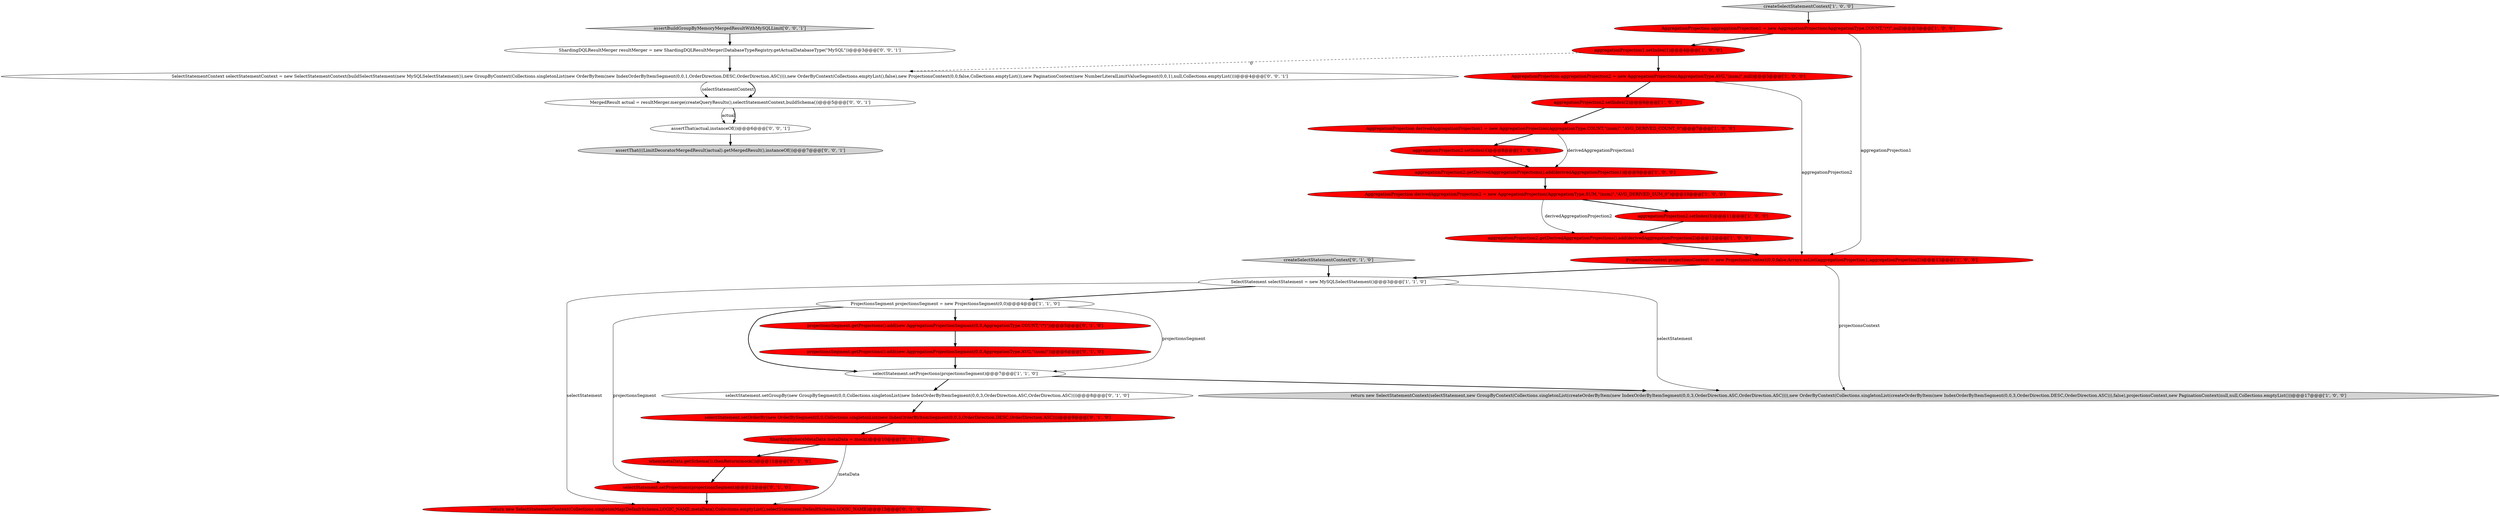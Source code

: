 digraph {
4 [style = filled, label = "aggregationProjection2.setIndex(5)@@@11@@@['1', '0', '0']", fillcolor = red, shape = ellipse image = "AAA1AAABBB1BBB"];
20 [style = filled, label = "createSelectStatementContext['0', '1', '0']", fillcolor = lightgray, shape = diamond image = "AAA0AAABBB2BBB"];
13 [style = filled, label = "AggregationProjection derivedAggregationProjection1 = new AggregationProjection(AggregationType.COUNT,\"(num)\",\"AVG_DERIVED_COUNT_0\")@@@7@@@['1', '0', '0']", fillcolor = red, shape = ellipse image = "AAA1AAABBB1BBB"];
11 [style = filled, label = "return new SelectStatementContext(selectStatement,new GroupByContext(Collections.singletonList(createOrderByItem(new IndexOrderByItemSegment(0,0,3,OrderDirection.ASC,OrderDirection.ASC)))),new OrderByContext(Collections.singletonList(createOrderByItem(new IndexOrderByItemSegment(0,0,3,OrderDirection.DESC,OrderDirection.ASC))),false),projectionsContext,new PaginationContext(null,null,Collections.emptyList()))@@@17@@@['1', '0', '0']", fillcolor = lightgray, shape = ellipse image = "AAA0AAABBB1BBB"];
30 [style = filled, label = "assertBuildGroupByMemoryMergedResultWithMySQLLimit['0', '0', '1']", fillcolor = lightgray, shape = diamond image = "AAA0AAABBB3BBB"];
21 [style = filled, label = "ShardingSphereMetaData metaData = mock()@@@10@@@['0', '1', '0']", fillcolor = red, shape = ellipse image = "AAA1AAABBB2BBB"];
10 [style = filled, label = "AggregationProjection aggregationProjection1 = new AggregationProjection(AggregationType.COUNT,\"(*)\",null)@@@3@@@['1', '0', '0']", fillcolor = red, shape = ellipse image = "AAA1AAABBB1BBB"];
15 [style = filled, label = "createSelectStatementContext['1', '0', '0']", fillcolor = lightgray, shape = diamond image = "AAA0AAABBB1BBB"];
27 [style = filled, label = "MergedResult actual = resultMerger.merge(createQueryResults(),selectStatementContext,buildSchema())@@@5@@@['0', '0', '1']", fillcolor = white, shape = ellipse image = "AAA0AAABBB3BBB"];
24 [style = filled, label = "selectStatement.setGroupBy(new GroupBySegment(0,0,Collections.singletonList(new IndexOrderByItemSegment(0,0,3,OrderDirection.ASC,OrderDirection.ASC))))@@@8@@@['0', '1', '0']", fillcolor = white, shape = ellipse image = "AAA0AAABBB2BBB"];
8 [style = filled, label = "SelectStatement selectStatement = new MySQLSelectStatement()@@@3@@@['1', '1', '0']", fillcolor = white, shape = ellipse image = "AAA0AAABBB1BBB"];
14 [style = filled, label = "ProjectionsSegment projectionsSegment = new ProjectionsSegment(0,0)@@@4@@@['1', '1', '0']", fillcolor = white, shape = ellipse image = "AAA0AAABBB1BBB"];
28 [style = filled, label = "SelectStatementContext selectStatementContext = new SelectStatementContext(buildSelectStatement(new MySQLSelectStatement()),new GroupByContext(Collections.singletonList(new OrderByItem(new IndexOrderByItemSegment(0,0,1,OrderDirection.DESC,OrderDirection.ASC)))),new OrderByContext(Collections.emptyList(),false),new ProjectionsContext(0,0,false,Collections.emptyList()),new PaginationContext(new NumberLiteralLimitValueSegment(0,0,1),null,Collections.emptyList()))@@@4@@@['0', '0', '1']", fillcolor = white, shape = ellipse image = "AAA0AAABBB3BBB"];
26 [style = filled, label = "assertThat(actual,instanceOf())@@@6@@@['0', '0', '1']", fillcolor = white, shape = ellipse image = "AAA0AAABBB3BBB"];
19 [style = filled, label = "selectStatement.setProjections(projectionsSegment)@@@12@@@['0', '1', '0']", fillcolor = red, shape = ellipse image = "AAA1AAABBB2BBB"];
2 [style = filled, label = "aggregationProjection2.getDerivedAggregationProjections().add(derivedAggregationProjection1)@@@9@@@['1', '0', '0']", fillcolor = red, shape = ellipse image = "AAA1AAABBB1BBB"];
18 [style = filled, label = "selectStatement.setOrderBy(new OrderBySegment(0,0,Collections.singletonList(new IndexOrderByItemSegment(0,0,3,OrderDirection.DESC,OrderDirection.ASC))))@@@9@@@['0', '1', '0']", fillcolor = red, shape = ellipse image = "AAA1AAABBB2BBB"];
1 [style = filled, label = "aggregationProjection2.setIndex(2)@@@6@@@['1', '0', '0']", fillcolor = red, shape = ellipse image = "AAA1AAABBB1BBB"];
3 [style = filled, label = "AggregationProjection derivedAggregationProjection2 = new AggregationProjection(AggregationType.SUM,\"(num)\",\"AVG_DERIVED_SUM_0\")@@@10@@@['1', '0', '0']", fillcolor = red, shape = ellipse image = "AAA1AAABBB1BBB"];
17 [style = filled, label = "when(metaData.getSchema()).thenReturn(mock())@@@11@@@['0', '1', '0']", fillcolor = red, shape = ellipse image = "AAA1AAABBB2BBB"];
0 [style = filled, label = "AggregationProjection aggregationProjection2 = new AggregationProjection(AggregationType.AVG,\"(num)\",null)@@@5@@@['1', '0', '0']", fillcolor = red, shape = ellipse image = "AAA1AAABBB1BBB"];
5 [style = filled, label = "selectStatement.setProjections(projectionsSegment)@@@7@@@['1', '1', '0']", fillcolor = white, shape = ellipse image = "AAA0AAABBB1BBB"];
6 [style = filled, label = "aggregationProjection1.setIndex(1)@@@4@@@['1', '0', '0']", fillcolor = red, shape = ellipse image = "AAA1AAABBB1BBB"];
12 [style = filled, label = "aggregationProjection2.getDerivedAggregationProjections().add(derivedAggregationProjection2)@@@12@@@['1', '0', '0']", fillcolor = red, shape = ellipse image = "AAA1AAABBB1BBB"];
22 [style = filled, label = "projectionsSegment.getProjections().add(new AggregationProjectionSegment(0,0,AggregationType.COUNT,\"(*)\"))@@@5@@@['0', '1', '0']", fillcolor = red, shape = ellipse image = "AAA1AAABBB2BBB"];
25 [style = filled, label = "ShardingDQLResultMerger resultMerger = new ShardingDQLResultMerger(DatabaseTypeRegistry.getActualDatabaseType(\"MySQL\"))@@@3@@@['0', '0', '1']", fillcolor = white, shape = ellipse image = "AAA0AAABBB3BBB"];
7 [style = filled, label = "ProjectionsContext projectionsContext = new ProjectionsContext(0,0,false,Arrays.asList(aggregationProjection1,aggregationProjection2))@@@13@@@['1', '0', '0']", fillcolor = red, shape = ellipse image = "AAA1AAABBB1BBB"];
9 [style = filled, label = "aggregationProjection2.setIndex(4)@@@8@@@['1', '0', '0']", fillcolor = red, shape = ellipse image = "AAA1AAABBB1BBB"];
16 [style = filled, label = "return new SelectStatementContext(Collections.singletonMap(DefaultSchema.LOGIC_NAME,metaData),Collections.emptyList(),selectStatement,DefaultSchema.LOGIC_NAME)@@@13@@@['0', '1', '0']", fillcolor = red, shape = ellipse image = "AAA1AAABBB2BBB"];
23 [style = filled, label = "projectionsSegment.getProjections().add(new AggregationProjectionSegment(0,0,AggregationType.AVG,\"(num)\"))@@@6@@@['0', '1', '0']", fillcolor = red, shape = ellipse image = "AAA1AAABBB2BBB"];
29 [style = filled, label = "assertThat(((LimitDecoratorMergedResult)actual).getMergedResult(),instanceOf())@@@7@@@['0', '0', '1']", fillcolor = lightgray, shape = ellipse image = "AAA0AAABBB3BBB"];
15->10 [style = bold, label=""];
25->28 [style = bold, label=""];
28->27 [style = solid, label="selectStatementContext"];
14->19 [style = solid, label="projectionsSegment"];
23->5 [style = bold, label=""];
9->2 [style = bold, label=""];
26->29 [style = bold, label=""];
2->3 [style = bold, label=""];
10->7 [style = solid, label="aggregationProjection1"];
14->22 [style = bold, label=""];
27->26 [style = solid, label="actual"];
8->14 [style = bold, label=""];
30->25 [style = bold, label=""];
6->0 [style = bold, label=""];
21->16 [style = solid, label="metaData"];
7->8 [style = bold, label=""];
24->18 [style = bold, label=""];
3->4 [style = bold, label=""];
1->13 [style = bold, label=""];
10->6 [style = bold, label=""];
12->7 [style = bold, label=""];
22->23 [style = bold, label=""];
17->19 [style = bold, label=""];
7->11 [style = solid, label="projectionsContext"];
14->5 [style = solid, label="projectionsSegment"];
19->16 [style = bold, label=""];
3->12 [style = solid, label="derivedAggregationProjection2"];
6->28 [style = dashed, label="0"];
20->8 [style = bold, label=""];
0->7 [style = solid, label="aggregationProjection2"];
0->1 [style = bold, label=""];
5->24 [style = bold, label=""];
8->11 [style = solid, label="selectStatement"];
4->12 [style = bold, label=""];
5->11 [style = bold, label=""];
13->9 [style = bold, label=""];
28->27 [style = bold, label=""];
18->21 [style = bold, label=""];
8->16 [style = solid, label="selectStatement"];
21->17 [style = bold, label=""];
13->2 [style = solid, label="derivedAggregationProjection1"];
14->5 [style = bold, label=""];
27->26 [style = bold, label=""];
}
